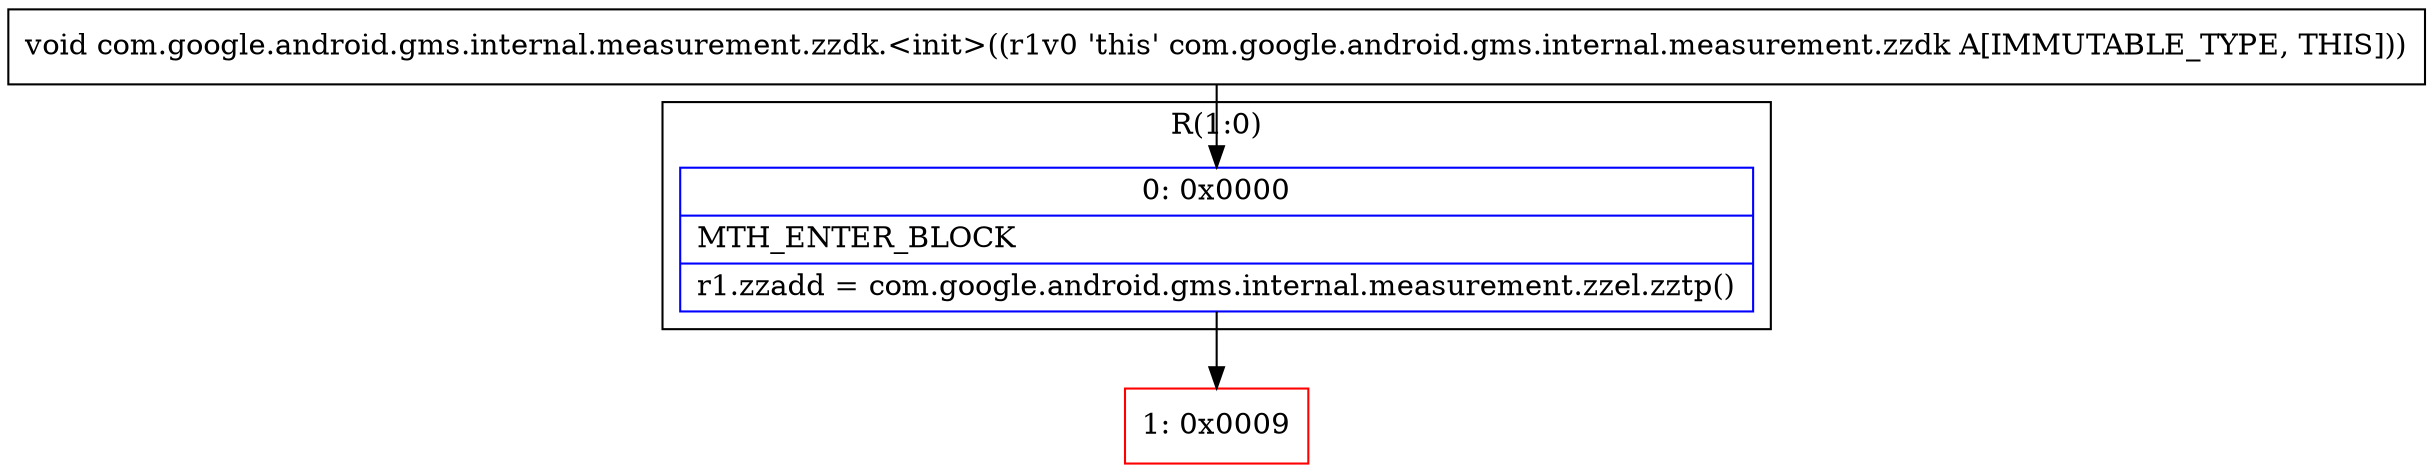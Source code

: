 digraph "CFG forcom.google.android.gms.internal.measurement.zzdk.\<init\>()V" {
subgraph cluster_Region_1471894500 {
label = "R(1:0)";
node [shape=record,color=blue];
Node_0 [shape=record,label="{0\:\ 0x0000|MTH_ENTER_BLOCK\l|r1.zzadd = com.google.android.gms.internal.measurement.zzel.zztp()\l}"];
}
Node_1 [shape=record,color=red,label="{1\:\ 0x0009}"];
MethodNode[shape=record,label="{void com.google.android.gms.internal.measurement.zzdk.\<init\>((r1v0 'this' com.google.android.gms.internal.measurement.zzdk A[IMMUTABLE_TYPE, THIS])) }"];
MethodNode -> Node_0;
Node_0 -> Node_1;
}

